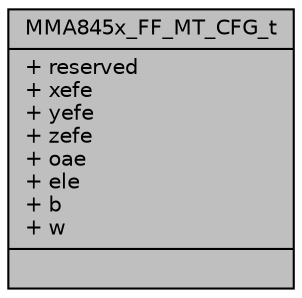 digraph "MMA845x_FF_MT_CFG_t"
{
  edge [fontname="Helvetica",fontsize="10",labelfontname="Helvetica",labelfontsize="10"];
  node [fontname="Helvetica",fontsize="10",shape=record];
  Node1 [label="{MMA845x_FF_MT_CFG_t\n|+ reserved\l+ xefe\l+ yefe\l+ zefe\l+ oae\l+ ele\l+ b\l+ w\l|}",height=0.2,width=0.4,color="black", fillcolor="grey75", style="filled", fontcolor="black"];
}
